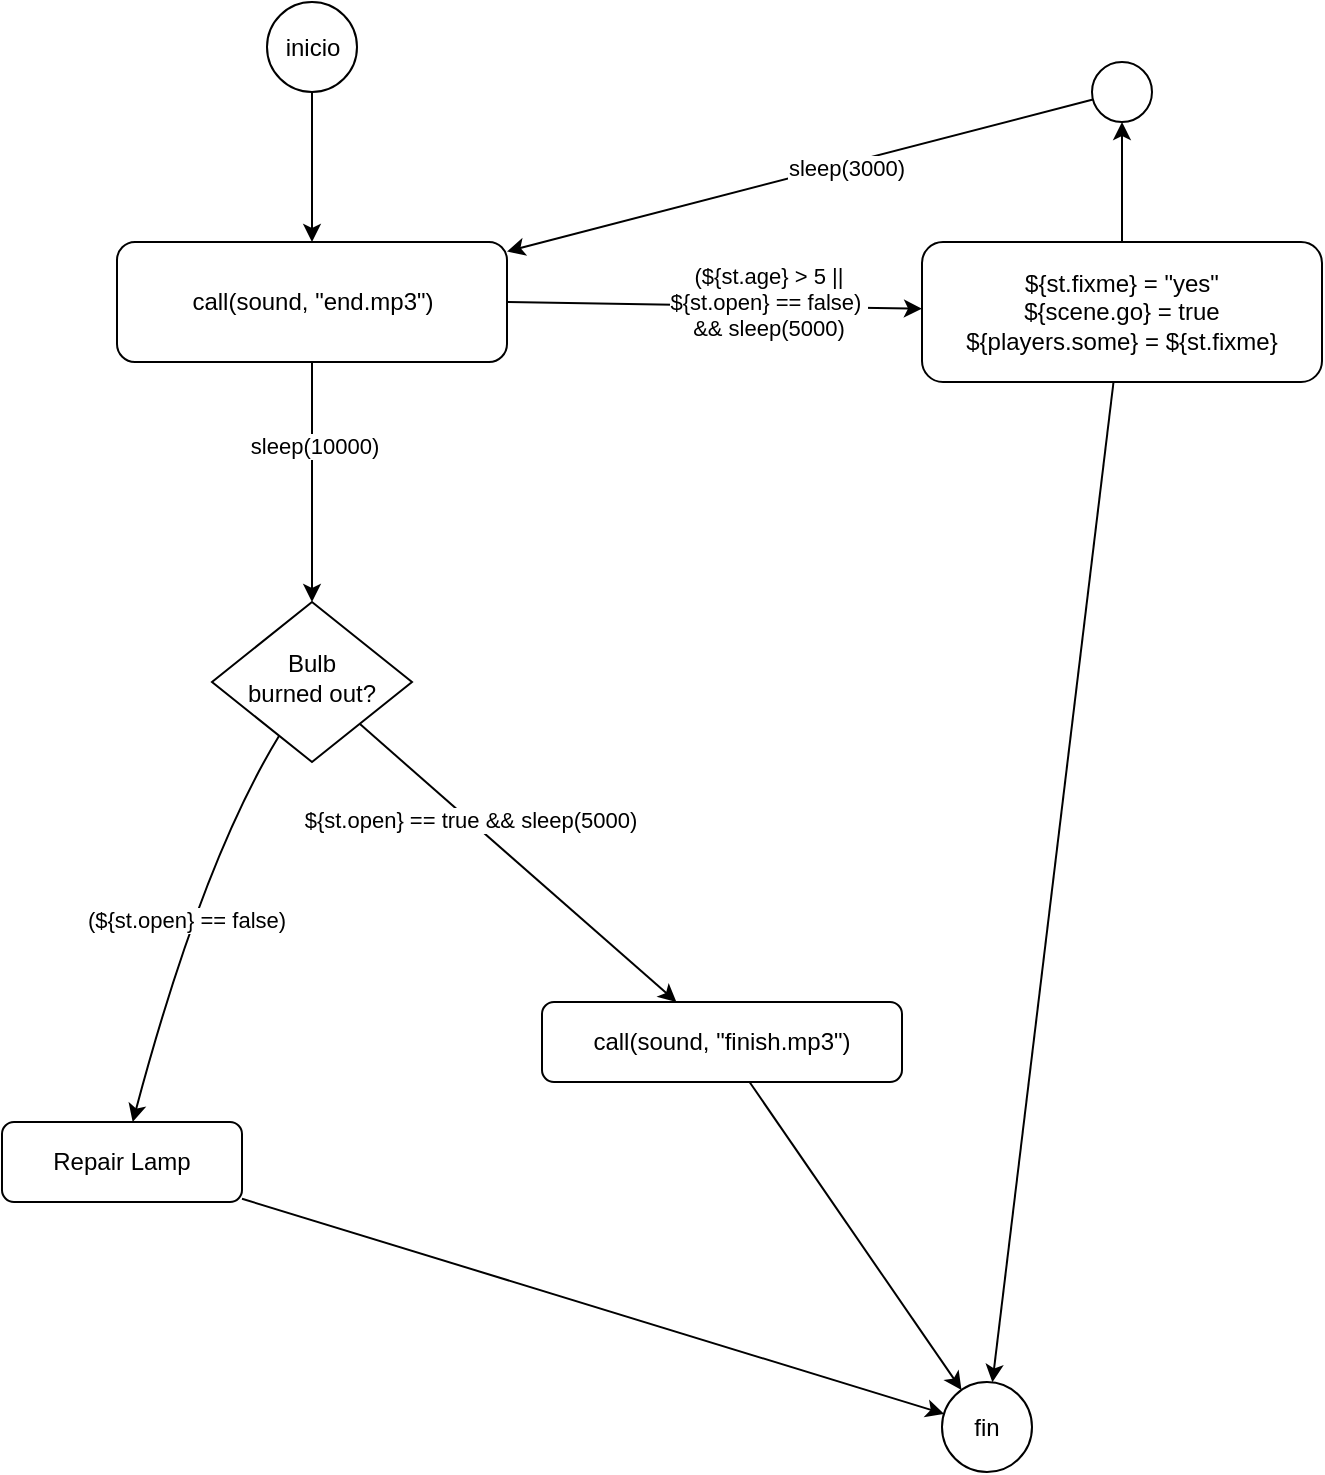 <mxfile>
    <diagram id="C5RBs43oDa-KdzZeNtuy" name="Page-1">
        <mxGraphModel dx="846" dy="439" grid="1" gridSize="10" guides="1" tooltips="1" connect="1" arrows="1" fold="1" page="1" pageScale="1" pageWidth="827" pageHeight="1169" math="0" shadow="0">
            <root>
                <mxCell id="WIyWlLk6GJQsqaUBKTNV-0"/>
                <mxCell id="WIyWlLk6GJQsqaUBKTNV-1" parent="WIyWlLk6GJQsqaUBKTNV-0"/>
                <mxCell id="2" style="edgeStyle=none;curved=1;html=1;strokeColor=default;exitX=1;exitY=0.5;exitDx=0;exitDy=0;" parent="WIyWlLk6GJQsqaUBKTNV-1" source="10" target="WIyWlLk6GJQsqaUBKTNV-7" edge="1">
                    <mxGeometry relative="1" as="geometry">
                        <mxPoint x="370" y="230" as="targetPoint"/>
                        <Array as="points"/>
                    </mxGeometry>
                </mxCell>
                <mxCell id="9" value="(${st.age} &amp;gt; 5 ||&lt;br&gt;${st.open} == false)&amp;nbsp;&lt;br&gt;&amp;amp;&amp;amp; sleep(5000)" style="edgeLabel;html=1;align=center;verticalAlign=middle;resizable=0;points=[];" parent="2" vertex="1" connectable="0">
                    <mxGeometry x="0.259" y="2" relative="1" as="geometry">
                        <mxPoint as="offset"/>
                    </mxGeometry>
                </mxCell>
                <mxCell id="4" style="edgeStyle=none;curved=1;html=1;strokeColor=default;exitX=0.5;exitY=1;exitDx=0;exitDy=0;" parent="WIyWlLk6GJQsqaUBKTNV-1" source="10" target="WIyWlLk6GJQsqaUBKTNV-10" edge="1">
                    <mxGeometry relative="1" as="geometry">
                        <mxPoint x="183" y="310" as="targetPoint"/>
                    </mxGeometry>
                </mxCell>
                <mxCell id="5" value="sleep(10000)" style="edgeLabel;html=1;align=center;verticalAlign=middle;resizable=0;points=[];" parent="4" vertex="1" connectable="0">
                    <mxGeometry x="-0.297" y="1" relative="1" as="geometry">
                        <mxPoint as="offset"/>
                    </mxGeometry>
                </mxCell>
                <mxCell id="12" style="edgeStyle=none;html=1;" parent="WIyWlLk6GJQsqaUBKTNV-1" source="WIyWlLk6GJQsqaUBKTNV-7" target="11" edge="1">
                    <mxGeometry relative="1" as="geometry"/>
                </mxCell>
                <mxCell id="17" style="edgeStyle=none;html=1;" parent="WIyWlLk6GJQsqaUBKTNV-1" source="WIyWlLk6GJQsqaUBKTNV-7" target="16" edge="1">
                    <mxGeometry relative="1" as="geometry"/>
                </mxCell>
                <mxCell id="WIyWlLk6GJQsqaUBKTNV-7" value="${st.fixme} = &quot;yes&quot;&lt;br&gt;${scene.go} = true&lt;br&gt;${players.some} = ${st.fixme}" style="rounded=1;whiteSpace=wrap;html=1;fontSize=12;glass=0;strokeWidth=1;shadow=0;" parent="WIyWlLk6GJQsqaUBKTNV-1" vertex="1">
                    <mxGeometry x="570" y="130" width="200" height="70" as="geometry"/>
                </mxCell>
                <mxCell id="6" style="edgeStyle=none;curved=1;html=1;strokeColor=default;" parent="WIyWlLk6GJQsqaUBKTNV-1" source="WIyWlLk6GJQsqaUBKTNV-10" target="WIyWlLk6GJQsqaUBKTNV-12" edge="1">
                    <mxGeometry relative="1" as="geometry">
                        <mxPoint x="470" y="340" as="targetPoint"/>
                    </mxGeometry>
                </mxCell>
                <mxCell id="7" value="${st.open} == true &amp;amp;&amp;amp; sleep(5000)" style="edgeLabel;html=1;align=center;verticalAlign=middle;resizable=0;points=[];" parent="6" vertex="1" connectable="0">
                    <mxGeometry x="-0.308" relative="1" as="geometry">
                        <mxPoint as="offset"/>
                    </mxGeometry>
                </mxCell>
                <mxCell id="8" value="(${st.open} == false)" style="edgeStyle=none;curved=1;html=1;strokeColor=default;" parent="WIyWlLk6GJQsqaUBKTNV-1" source="WIyWlLk6GJQsqaUBKTNV-10" target="WIyWlLk6GJQsqaUBKTNV-11" edge="1">
                    <mxGeometry x="0.004" relative="1" as="geometry">
                        <mxPoint x="130" y="460" as="targetPoint"/>
                        <Array as="points">
                            <mxPoint x="210" y="440"/>
                        </Array>
                        <mxPoint as="offset"/>
                    </mxGeometry>
                </mxCell>
                <mxCell id="WIyWlLk6GJQsqaUBKTNV-10" value="Bulb&lt;br&gt;burned out?" style="rhombus;whiteSpace=wrap;html=1;shadow=0;fontFamily=Helvetica;fontSize=12;align=center;strokeWidth=1;spacing=6;spacingTop=-4;" parent="WIyWlLk6GJQsqaUBKTNV-1" vertex="1">
                    <mxGeometry x="215" y="310" width="100" height="80" as="geometry"/>
                </mxCell>
                <mxCell id="14" style="edgeStyle=none;html=1;" parent="WIyWlLk6GJQsqaUBKTNV-1" source="WIyWlLk6GJQsqaUBKTNV-11" target="11" edge="1">
                    <mxGeometry relative="1" as="geometry"/>
                </mxCell>
                <mxCell id="WIyWlLk6GJQsqaUBKTNV-11" value="Repair Lamp" style="rounded=1;whiteSpace=wrap;html=1;fontSize=12;glass=0;strokeWidth=1;shadow=0;" parent="WIyWlLk6GJQsqaUBKTNV-1" vertex="1">
                    <mxGeometry x="110" y="570" width="120" height="40" as="geometry"/>
                </mxCell>
                <mxCell id="13" style="edgeStyle=none;html=1;" parent="WIyWlLk6GJQsqaUBKTNV-1" source="WIyWlLk6GJQsqaUBKTNV-12" target="11" edge="1">
                    <mxGeometry relative="1" as="geometry"/>
                </mxCell>
                <mxCell id="WIyWlLk6GJQsqaUBKTNV-12" value="call(sound, &quot;finish.mp3&quot;)" style="rounded=1;whiteSpace=wrap;html=1;fontSize=12;glass=0;strokeWidth=1;shadow=0;" parent="WIyWlLk6GJQsqaUBKTNV-1" vertex="1">
                    <mxGeometry x="380" y="510" width="180" height="40" as="geometry"/>
                </mxCell>
                <mxCell id="1" style="edgeStyle=none;html=1;" parent="WIyWlLk6GJQsqaUBKTNV-1" source="0" target="10" edge="1">
                    <mxGeometry relative="1" as="geometry"/>
                </mxCell>
                <mxCell id="0" value="inicio" style="ellipse;whiteSpace=wrap;html=1;aspect=fixed;" parent="WIyWlLk6GJQsqaUBKTNV-1" vertex="1">
                    <mxGeometry x="242.5" y="10" width="45" height="45" as="geometry"/>
                </mxCell>
                <mxCell id="10" value="call(sound, &quot;end.mp3&quot;)" style="rounded=1;whiteSpace=wrap;html=1;" parent="WIyWlLk6GJQsqaUBKTNV-1" vertex="1">
                    <mxGeometry x="167.5" y="130" width="195" height="60" as="geometry"/>
                </mxCell>
                <mxCell id="11" value="fin" style="ellipse;whiteSpace=wrap;html=1;aspect=fixed;" parent="WIyWlLk6GJQsqaUBKTNV-1" vertex="1">
                    <mxGeometry x="580" y="700" width="45" height="45" as="geometry"/>
                </mxCell>
                <mxCell id="18" style="edgeStyle=none;html=1;" parent="WIyWlLk6GJQsqaUBKTNV-1" source="16" target="10" edge="1">
                    <mxGeometry relative="1" as="geometry"/>
                </mxCell>
                <mxCell id="20" value="sleep(3000)" style="edgeLabel;html=1;align=center;verticalAlign=middle;resizable=0;points=[];" parent="18" vertex="1" connectable="0">
                    <mxGeometry x="-0.149" y="3" relative="1" as="geometry">
                        <mxPoint y="-1" as="offset"/>
                    </mxGeometry>
                </mxCell>
                <mxCell id="16" value="" style="ellipse;whiteSpace=wrap;html=1;aspect=fixed;" parent="WIyWlLk6GJQsqaUBKTNV-1" vertex="1">
                    <mxGeometry x="655" y="40" width="30" height="30" as="geometry"/>
                </mxCell>
            </root>
        </mxGraphModel>
    </diagram>
</mxfile>